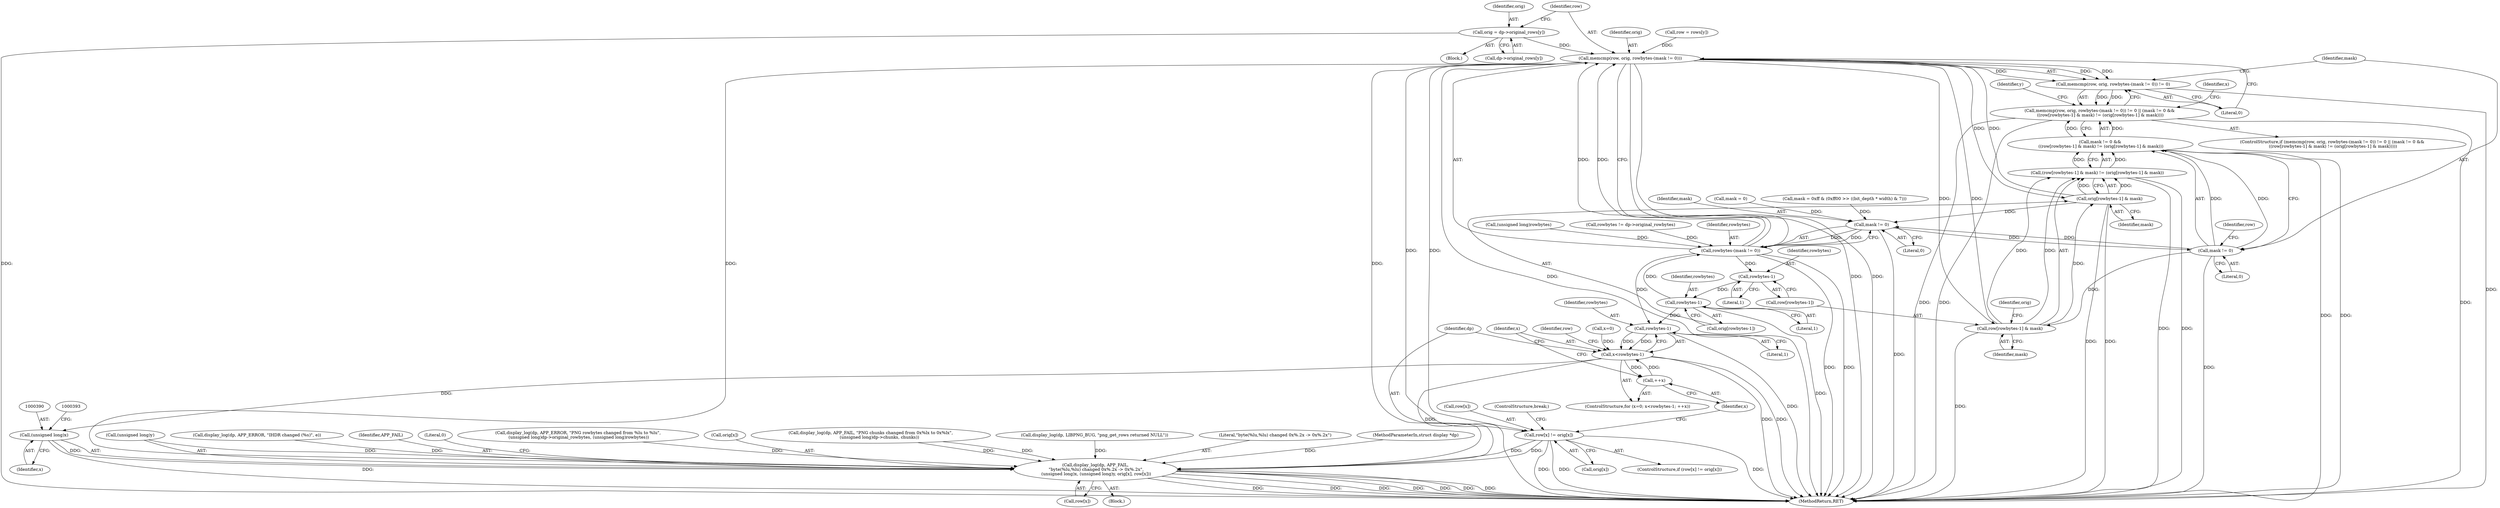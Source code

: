 digraph "0_Android_9d4853418ab2f754c2b63e091c29c5529b8b86ca_21@pointer" {
"1000325" [label="(Call,orig = dp->original_rows[y])"];
"1000335" [label="(Call,memcmp(row, orig, rowbytes-(mask != 0)))"];
"1000334" [label="(Call,memcmp(row, orig, rowbytes-(mask != 0)) != 0)"];
"1000333" [label="(Call,memcmp(row, orig, rowbytes-(mask != 0)) != 0 || (mask != 0 &&\n ((row[rowbytes-1] & mask) != (orig[rowbytes-1] & mask))))"];
"1000349" [label="(Call,row[rowbytes-1] & mask)"];
"1000348" [label="(Call,(row[rowbytes-1] & mask) != (orig[rowbytes-1] & mask))"];
"1000344" [label="(Call,mask != 0 &&\n ((row[rowbytes-1] & mask) != (orig[rowbytes-1] & mask)))"];
"1000356" [label="(Call,orig[rowbytes-1] & mask)"];
"1000340" [label="(Call,mask != 0)"];
"1000338" [label="(Call,rowbytes-(mask != 0))"];
"1000352" [label="(Call,rowbytes-1)"];
"1000359" [label="(Call,rowbytes-1)"];
"1000371" [label="(Call,rowbytes-1)"];
"1000369" [label="(Call,x<rowbytes-1)"];
"1000374" [label="(Call,++x)"];
"1000389" [label="(Call,(unsigned long)x)"];
"1000385" [label="(Call,display_log(dp, APP_FAIL,\n \"byte(%lu,%lu) changed 0x%.2x -> 0x%.2x\",\n (unsigned long)x, (unsigned long)y, orig[x], row[x]))"];
"1000345" [label="(Call,mask != 0)"];
"1000377" [label="(Call,row[x] != orig[x])"];
"1000379" [label="(Identifier,row)"];
"1000371" [label="(Call,rowbytes-1)"];
"1000336" [label="(Identifier,row)"];
"1000333" [label="(Call,memcmp(row, orig, rowbytes-(mask != 0)) != 0 || (mask != 0 &&\n ((row[rowbytes-1] & mask) != (orig[rowbytes-1] & mask))))"];
"1000372" [label="(Identifier,rowbytes)"];
"1000316" [label="(Identifier,y)"];
"1000351" [label="(Identifier,row)"];
"1000245" [label="(Call,(unsigned long)rowbytes)"];
"1000369" [label="(Call,x<rowbytes-1)"];
"1000340" [label="(Call,mask != 0)"];
"1000387" [label="(Identifier,APP_FAIL)"];
"1000362" [label="(Identifier,mask)"];
"1000365" [label="(ControlStructure,for (x=0; x<rowbytes-1; ++x))"];
"1000402" [label="(Literal,0)"];
"1000325" [label="(Call,orig = dp->original_rows[y])"];
"1000867" [label="(MethodReturn,RET)"];
"1000361" [label="(Literal,1)"];
"1000345" [label="(Call,mask != 0)"];
"1000373" [label="(Literal,1)"];
"1000236" [label="(Call,display_log(dp, APP_ERROR, \"PNG rowbytes changed from %lu to %lu\",\n (unsigned long)dp->original_rowbytes, (unsigned long)rowbytes))"];
"1000367" [label="(Identifier,x)"];
"1000342" [label="(Literal,0)"];
"1000327" [label="(Call,dp->original_rows[y])"];
"1000395" [label="(Call,orig[x])"];
"1000346" [label="(Identifier,mask)"];
"1000211" [label="(Call,display_log(dp, APP_FAIL, \"PNG chunks changed from 0x%lx to 0x%lx\",\n             (unsigned long)dp->chunks, chunks))"];
"1000398" [label="(Call,row[x])"];
"1000360" [label="(Identifier,rowbytes)"];
"1000277" [label="(Call,mask = 0)"];
"1000389" [label="(Call,(unsigned long)x)"];
"1000366" [label="(Call,x=0)"];
"1000354" [label="(Literal,1)"];
"1000317" [label="(Block,)"];
"1000357" [label="(Call,orig[rowbytes-1])"];
"1000355" [label="(Identifier,mask)"];
"1000265" [label="(Call,mask = 0xff & (0xff00 >> ((bit_depth * width) & 7)))"];
"1000353" [label="(Identifier,rowbytes)"];
"1000377" [label="(Call,row[x] != orig[x])"];
"1000284" [label="(Call,display_log(dp, LIBPNG_BUG, \"png_get_rows returned NULL\"))"];
"1000378" [label="(Call,row[x])"];
"1000348" [label="(Call,(row[rowbytes-1] & mask) != (orig[rowbytes-1] & mask))"];
"1000334" [label="(Call,memcmp(row, orig, rowbytes-(mask != 0)) != 0)"];
"1000358" [label="(Identifier,orig)"];
"1000374" [label="(Call,++x)"];
"1000388" [label="(Literal,\"byte(%lu,%lu) changed 0x%.2x -> 0x%.2x\")"];
"1000337" [label="(Identifier,orig)"];
"1000131" [label="(MethodParameterIn,struct display *dp)"];
"1000335" [label="(Call,memcmp(row, orig, rowbytes-(mask != 0)))"];
"1000363" [label="(Block,)"];
"1000326" [label="(Identifier,orig)"];
"1000352" [label="(Call,rowbytes-1)"];
"1000356" [label="(Call,orig[rowbytes-1] & mask)"];
"1000386" [label="(Identifier,dp)"];
"1000381" [label="(Call,orig[x])"];
"1000392" [label="(Call,(unsigned long)y)"];
"1000341" [label="(Identifier,mask)"];
"1000384" [label="(ControlStructure,break;)"];
"1000319" [label="(Call,row = rows[y])"];
"1000359" [label="(Call,rowbytes-1)"];
"1000332" [label="(ControlStructure,if (memcmp(row, orig, rowbytes-(mask != 0)) != 0 || (mask != 0 &&\n ((row[rowbytes-1] & mask) != (orig[rowbytes-1] & mask)))))"];
"1000385" [label="(Call,display_log(dp, APP_FAIL,\n \"byte(%lu,%lu) changed 0x%.2x -> 0x%.2x\",\n (unsigned long)x, (unsigned long)y, orig[x], row[x]))"];
"1000231" [label="(Call,rowbytes != dp->original_rowbytes)"];
"1000343" [label="(Literal,0)"];
"1000370" [label="(Identifier,x)"];
"1000350" [label="(Call,row[rowbytes-1])"];
"1000375" [label="(Identifier,x)"];
"1000338" [label="(Call,rowbytes-(mask != 0))"];
"1000347" [label="(Literal,0)"];
"1000349" [label="(Call,row[rowbytes-1] & mask)"];
"1000376" [label="(ControlStructure,if (row[x] != orig[x]))"];
"1000391" [label="(Identifier,x)"];
"1000188" [label="(Call,display_log(dp, APP_ERROR, \"IHDR changed (%s)\", e))"];
"1000344" [label="(Call,mask != 0 &&\n ((row[rowbytes-1] & mask) != (orig[rowbytes-1] & mask)))"];
"1000339" [label="(Identifier,rowbytes)"];
"1000325" -> "1000317"  [label="AST: "];
"1000325" -> "1000327"  [label="CFG: "];
"1000326" -> "1000325"  [label="AST: "];
"1000327" -> "1000325"  [label="AST: "];
"1000336" -> "1000325"  [label="CFG: "];
"1000325" -> "1000867"  [label="DDG: "];
"1000325" -> "1000335"  [label="DDG: "];
"1000335" -> "1000334"  [label="AST: "];
"1000335" -> "1000338"  [label="CFG: "];
"1000336" -> "1000335"  [label="AST: "];
"1000337" -> "1000335"  [label="AST: "];
"1000338" -> "1000335"  [label="AST: "];
"1000343" -> "1000335"  [label="CFG: "];
"1000335" -> "1000867"  [label="DDG: "];
"1000335" -> "1000867"  [label="DDG: "];
"1000335" -> "1000867"  [label="DDG: "];
"1000335" -> "1000334"  [label="DDG: "];
"1000335" -> "1000334"  [label="DDG: "];
"1000335" -> "1000334"  [label="DDG: "];
"1000349" -> "1000335"  [label="DDG: "];
"1000319" -> "1000335"  [label="DDG: "];
"1000356" -> "1000335"  [label="DDG: "];
"1000338" -> "1000335"  [label="DDG: "];
"1000338" -> "1000335"  [label="DDG: "];
"1000335" -> "1000349"  [label="DDG: "];
"1000335" -> "1000356"  [label="DDG: "];
"1000335" -> "1000377"  [label="DDG: "];
"1000335" -> "1000377"  [label="DDG: "];
"1000335" -> "1000385"  [label="DDG: "];
"1000335" -> "1000385"  [label="DDG: "];
"1000334" -> "1000333"  [label="AST: "];
"1000334" -> "1000343"  [label="CFG: "];
"1000343" -> "1000334"  [label="AST: "];
"1000346" -> "1000334"  [label="CFG: "];
"1000333" -> "1000334"  [label="CFG: "];
"1000334" -> "1000867"  [label="DDG: "];
"1000334" -> "1000333"  [label="DDG: "];
"1000334" -> "1000333"  [label="DDG: "];
"1000333" -> "1000332"  [label="AST: "];
"1000333" -> "1000344"  [label="CFG: "];
"1000344" -> "1000333"  [label="AST: "];
"1000367" -> "1000333"  [label="CFG: "];
"1000316" -> "1000333"  [label="CFG: "];
"1000333" -> "1000867"  [label="DDG: "];
"1000333" -> "1000867"  [label="DDG: "];
"1000333" -> "1000867"  [label="DDG: "];
"1000344" -> "1000333"  [label="DDG: "];
"1000344" -> "1000333"  [label="DDG: "];
"1000349" -> "1000348"  [label="AST: "];
"1000349" -> "1000355"  [label="CFG: "];
"1000350" -> "1000349"  [label="AST: "];
"1000355" -> "1000349"  [label="AST: "];
"1000358" -> "1000349"  [label="CFG: "];
"1000349" -> "1000867"  [label="DDG: "];
"1000349" -> "1000348"  [label="DDG: "];
"1000349" -> "1000348"  [label="DDG: "];
"1000345" -> "1000349"  [label="DDG: "];
"1000349" -> "1000356"  [label="DDG: "];
"1000348" -> "1000344"  [label="AST: "];
"1000348" -> "1000356"  [label="CFG: "];
"1000356" -> "1000348"  [label="AST: "];
"1000344" -> "1000348"  [label="CFG: "];
"1000348" -> "1000867"  [label="DDG: "];
"1000348" -> "1000867"  [label="DDG: "];
"1000348" -> "1000344"  [label="DDG: "];
"1000348" -> "1000344"  [label="DDG: "];
"1000356" -> "1000348"  [label="DDG: "];
"1000356" -> "1000348"  [label="DDG: "];
"1000344" -> "1000345"  [label="CFG: "];
"1000345" -> "1000344"  [label="AST: "];
"1000344" -> "1000867"  [label="DDG: "];
"1000344" -> "1000867"  [label="DDG: "];
"1000345" -> "1000344"  [label="DDG: "];
"1000345" -> "1000344"  [label="DDG: "];
"1000356" -> "1000362"  [label="CFG: "];
"1000357" -> "1000356"  [label="AST: "];
"1000362" -> "1000356"  [label="AST: "];
"1000356" -> "1000867"  [label="DDG: "];
"1000356" -> "1000867"  [label="DDG: "];
"1000356" -> "1000340"  [label="DDG: "];
"1000340" -> "1000338"  [label="AST: "];
"1000340" -> "1000342"  [label="CFG: "];
"1000341" -> "1000340"  [label="AST: "];
"1000342" -> "1000340"  [label="AST: "];
"1000338" -> "1000340"  [label="CFG: "];
"1000340" -> "1000867"  [label="DDG: "];
"1000340" -> "1000338"  [label="DDG: "];
"1000340" -> "1000338"  [label="DDG: "];
"1000265" -> "1000340"  [label="DDG: "];
"1000277" -> "1000340"  [label="DDG: "];
"1000345" -> "1000340"  [label="DDG: "];
"1000340" -> "1000345"  [label="DDG: "];
"1000339" -> "1000338"  [label="AST: "];
"1000338" -> "1000867"  [label="DDG: "];
"1000338" -> "1000867"  [label="DDG: "];
"1000245" -> "1000338"  [label="DDG: "];
"1000359" -> "1000338"  [label="DDG: "];
"1000231" -> "1000338"  [label="DDG: "];
"1000338" -> "1000352"  [label="DDG: "];
"1000338" -> "1000371"  [label="DDG: "];
"1000352" -> "1000350"  [label="AST: "];
"1000352" -> "1000354"  [label="CFG: "];
"1000353" -> "1000352"  [label="AST: "];
"1000354" -> "1000352"  [label="AST: "];
"1000350" -> "1000352"  [label="CFG: "];
"1000352" -> "1000359"  [label="DDG: "];
"1000359" -> "1000357"  [label="AST: "];
"1000359" -> "1000361"  [label="CFG: "];
"1000360" -> "1000359"  [label="AST: "];
"1000361" -> "1000359"  [label="AST: "];
"1000357" -> "1000359"  [label="CFG: "];
"1000359" -> "1000867"  [label="DDG: "];
"1000359" -> "1000371"  [label="DDG: "];
"1000371" -> "1000369"  [label="AST: "];
"1000371" -> "1000373"  [label="CFG: "];
"1000372" -> "1000371"  [label="AST: "];
"1000373" -> "1000371"  [label="AST: "];
"1000369" -> "1000371"  [label="CFG: "];
"1000371" -> "1000867"  [label="DDG: "];
"1000371" -> "1000369"  [label="DDG: "];
"1000371" -> "1000369"  [label="DDG: "];
"1000369" -> "1000365"  [label="AST: "];
"1000370" -> "1000369"  [label="AST: "];
"1000379" -> "1000369"  [label="CFG: "];
"1000386" -> "1000369"  [label="CFG: "];
"1000369" -> "1000867"  [label="DDG: "];
"1000369" -> "1000867"  [label="DDG: "];
"1000369" -> "1000867"  [label="DDG: "];
"1000374" -> "1000369"  [label="DDG: "];
"1000366" -> "1000369"  [label="DDG: "];
"1000369" -> "1000374"  [label="DDG: "];
"1000369" -> "1000389"  [label="DDG: "];
"1000374" -> "1000365"  [label="AST: "];
"1000374" -> "1000375"  [label="CFG: "];
"1000375" -> "1000374"  [label="AST: "];
"1000370" -> "1000374"  [label="CFG: "];
"1000389" -> "1000385"  [label="AST: "];
"1000389" -> "1000391"  [label="CFG: "];
"1000390" -> "1000389"  [label="AST: "];
"1000391" -> "1000389"  [label="AST: "];
"1000393" -> "1000389"  [label="CFG: "];
"1000389" -> "1000867"  [label="DDG: "];
"1000389" -> "1000385"  [label="DDG: "];
"1000385" -> "1000363"  [label="AST: "];
"1000385" -> "1000398"  [label="CFG: "];
"1000386" -> "1000385"  [label="AST: "];
"1000387" -> "1000385"  [label="AST: "];
"1000388" -> "1000385"  [label="AST: "];
"1000392" -> "1000385"  [label="AST: "];
"1000395" -> "1000385"  [label="AST: "];
"1000398" -> "1000385"  [label="AST: "];
"1000402" -> "1000385"  [label="CFG: "];
"1000385" -> "1000867"  [label="DDG: "];
"1000385" -> "1000867"  [label="DDG: "];
"1000385" -> "1000867"  [label="DDG: "];
"1000385" -> "1000867"  [label="DDG: "];
"1000385" -> "1000867"  [label="DDG: "];
"1000385" -> "1000867"  [label="DDG: "];
"1000385" -> "1000867"  [label="DDG: "];
"1000188" -> "1000385"  [label="DDG: "];
"1000211" -> "1000385"  [label="DDG: "];
"1000211" -> "1000385"  [label="DDG: "];
"1000236" -> "1000385"  [label="DDG: "];
"1000284" -> "1000385"  [label="DDG: "];
"1000131" -> "1000385"  [label="DDG: "];
"1000392" -> "1000385"  [label="DDG: "];
"1000377" -> "1000385"  [label="DDG: "];
"1000377" -> "1000385"  [label="DDG: "];
"1000345" -> "1000347"  [label="CFG: "];
"1000346" -> "1000345"  [label="AST: "];
"1000347" -> "1000345"  [label="AST: "];
"1000351" -> "1000345"  [label="CFG: "];
"1000345" -> "1000867"  [label="DDG: "];
"1000377" -> "1000376"  [label="AST: "];
"1000377" -> "1000381"  [label="CFG: "];
"1000378" -> "1000377"  [label="AST: "];
"1000381" -> "1000377"  [label="AST: "];
"1000384" -> "1000377"  [label="CFG: "];
"1000375" -> "1000377"  [label="CFG: "];
"1000377" -> "1000867"  [label="DDG: "];
"1000377" -> "1000867"  [label="DDG: "];
"1000377" -> "1000867"  [label="DDG: "];
}
